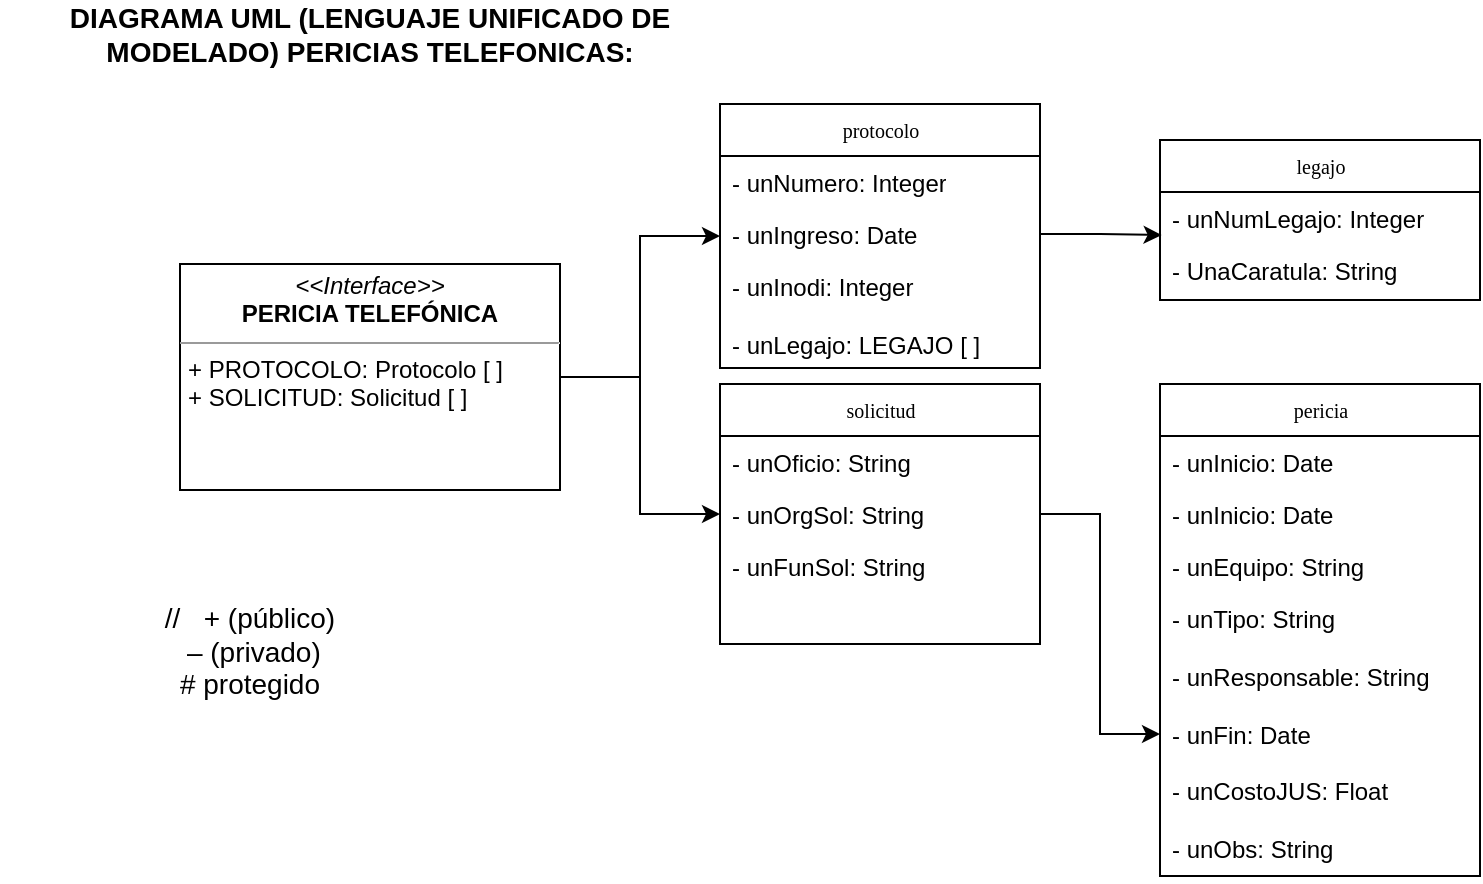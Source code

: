 <mxfile version="16.5.3" type="device"><diagram name="Page-1" id="c4acf3e9-155e-7222-9cf6-157b1a14988f"><mxGraphModel dx="1672" dy="332" grid="1" gridSize="10" guides="1" tooltips="1" connect="1" arrows="1" fold="1" page="1" pageScale="1" pageWidth="850" pageHeight="1100" background="none" math="0" shadow="0"><root><mxCell id="0"/><mxCell id="1" parent="0"/><mxCell id="17acba5748e5396b-20" value="protocolo" style="swimlane;html=1;fontStyle=0;childLayout=stackLayout;horizontal=1;startSize=26;fillColor=none;horizontalStack=0;resizeParent=1;resizeLast=0;collapsible=1;marginBottom=0;swimlaneFillColor=#ffffff;rounded=0;shadow=0;comic=0;labelBackgroundColor=none;strokeWidth=1;fontFamily=Verdana;fontSize=10;align=center;" parent="1" vertex="1"><mxGeometry x="350" y="160" width="160" height="132" as="geometry"><mxRectangle x="350" y="160" width="80" height="26" as="alternateBounds"/></mxGeometry></mxCell><mxCell id="17acba5748e5396b-21" value="- unNumero: Integer" style="text;html=1;strokeColor=none;fillColor=none;align=left;verticalAlign=top;spacingLeft=4;spacingRight=4;whiteSpace=wrap;overflow=hidden;rotatable=0;points=[[0,0.5],[1,0.5]];portConstraint=eastwest;" parent="17acba5748e5396b-20" vertex="1"><mxGeometry y="26" width="160" height="26" as="geometry"/></mxCell><mxCell id="17acba5748e5396b-24" value="- unIngreso: Date" style="text;html=1;strokeColor=none;fillColor=none;align=left;verticalAlign=top;spacingLeft=4;spacingRight=4;whiteSpace=wrap;overflow=hidden;rotatable=0;points=[[0,0.5],[1,0.5]];portConstraint=eastwest;" parent="17acba5748e5396b-20" vertex="1"><mxGeometry y="52" width="160" height="26" as="geometry"/></mxCell><mxCell id="17acba5748e5396b-26" value="- unInodi: Integer&lt;br&gt;&lt;br&gt;- unLegajo: LEGAJO [ ]" style="text;html=1;strokeColor=none;fillColor=none;align=left;verticalAlign=top;spacingLeft=4;spacingRight=4;whiteSpace=wrap;overflow=hidden;rotatable=0;points=[[0,0.5],[1,0.5]];portConstraint=eastwest;" parent="17acba5748e5396b-20" vertex="1"><mxGeometry y="78" width="160" height="52" as="geometry"/></mxCell><mxCell id="TiVai5OagfwiQ7V_2-QR-22" value="" style="edgeStyle=orthogonalEdgeStyle;rounded=0;orthogonalLoop=1;jettySize=auto;html=1;fontSize=14;entryX=0;entryY=0.5;entryDx=0;entryDy=0;" edge="1" parent="1" source="5d2195bd80daf111-18" target="TiVai5OagfwiQ7V_2-QR-15"><mxGeometry relative="1" as="geometry"/></mxCell><mxCell id="TiVai5OagfwiQ7V_2-QR-23" style="edgeStyle=orthogonalEdgeStyle;rounded=0;orthogonalLoop=1;jettySize=auto;html=1;exitX=1;exitY=0.5;exitDx=0;exitDy=0;entryX=0;entryY=0.5;entryDx=0;entryDy=0;fontSize=14;" edge="1" parent="1" source="5d2195bd80daf111-18" target="17acba5748e5396b-20"><mxGeometry relative="1" as="geometry"/></mxCell><mxCell id="5d2195bd80daf111-18" value="&lt;p style=&quot;margin: 0px ; margin-top: 4px ; text-align: center&quot;&gt;&lt;i&gt;&amp;lt;&amp;lt;Interface&amp;gt;&amp;gt;&lt;/i&gt;&lt;br&gt;&lt;b&gt;PERICIA TELEFÓNICA&lt;/b&gt;&lt;/p&gt;&lt;hr size=&quot;1&quot;&gt;&lt;p style=&quot;margin: 0px ; margin-left: 4px&quot;&gt;+ PROTOCOLO: Protocolo [ ]&lt;br&gt;&lt;/p&gt;&lt;p style=&quot;margin: 0px ; margin-left: 4px&quot;&gt;+ SOLICITUD: Solicitud [ ]&lt;/p&gt;&lt;p style=&quot;margin: 0px ; margin-left: 4px&quot;&gt;&lt;br&gt;&lt;/p&gt;" style="verticalAlign=top;align=left;overflow=fill;fontSize=12;fontFamily=Helvetica;html=1;rounded=0;shadow=0;comic=0;labelBackgroundColor=none;strokeWidth=1" parent="1" vertex="1"><mxGeometry x="80" y="240" width="190" height="113" as="geometry"/></mxCell><mxCell id="TiVai5OagfwiQ7V_2-QR-3" value="&lt;b&gt;&lt;font style=&quot;font-size: 14px&quot;&gt;DIAGRAMA UML (LENGUAJE UNIFICADO DE MODELADO) PERICIAS TELEFONICAS:&lt;/font&gt;&lt;/b&gt;" style="text;html=1;strokeColor=none;fillColor=none;align=center;verticalAlign=middle;whiteSpace=wrap;rounded=0;" vertex="1" parent="1"><mxGeometry x="-10" y="110" width="370" height="30" as="geometry"/></mxCell><mxCell id="TiVai5OagfwiQ7V_2-QR-5" value="&lt;br&gt;//&amp;nbsp; &amp;nbsp;+ (público)&lt;br&gt;&amp;nbsp;– (privado) &lt;br&gt;# protegido" style="text;html=1;strokeColor=none;fillColor=none;align=center;verticalAlign=middle;whiteSpace=wrap;rounded=0;fontSize=14;" vertex="1" parent="1"><mxGeometry x="40" y="410" width="150" height="30" as="geometry"/></mxCell><mxCell id="TiVai5OagfwiQ7V_2-QR-9" value="legajo" style="swimlane;html=1;fontStyle=0;childLayout=stackLayout;horizontal=1;startSize=26;fillColor=none;horizontalStack=0;resizeParent=1;resizeLast=0;collapsible=1;marginBottom=0;swimlaneFillColor=#ffffff;rounded=0;shadow=0;comic=0;labelBackgroundColor=none;strokeWidth=1;fontFamily=Verdana;fontSize=10;align=center;" vertex="1" parent="1"><mxGeometry x="570" y="178" width="160" height="80" as="geometry"><mxRectangle x="570" y="160" width="60" height="26" as="alternateBounds"/></mxGeometry></mxCell><mxCell id="TiVai5OagfwiQ7V_2-QR-10" value="- unNumLegajo: Integer" style="text;html=1;strokeColor=none;fillColor=none;align=left;verticalAlign=top;spacingLeft=4;spacingRight=4;whiteSpace=wrap;overflow=hidden;rotatable=0;points=[[0,0.5],[1,0.5]];portConstraint=eastwest;" vertex="1" parent="TiVai5OagfwiQ7V_2-QR-9"><mxGeometry y="26" width="160" height="26" as="geometry"/></mxCell><mxCell id="TiVai5OagfwiQ7V_2-QR-11" value="- UnaCaratula: String" style="text;html=1;strokeColor=none;fillColor=none;align=left;verticalAlign=top;spacingLeft=4;spacingRight=4;whiteSpace=wrap;overflow=hidden;rotatable=0;points=[[0,0.5],[1,0.5]];portConstraint=eastwest;" vertex="1" parent="TiVai5OagfwiQ7V_2-QR-9"><mxGeometry y="52" width="160" height="26" as="geometry"/></mxCell><mxCell id="TiVai5OagfwiQ7V_2-QR-13" value="solicitud" style="swimlane;html=1;fontStyle=0;childLayout=stackLayout;horizontal=1;startSize=26;fillColor=none;horizontalStack=0;resizeParent=1;resizeLast=0;collapsible=1;marginBottom=0;swimlaneFillColor=#ffffff;rounded=0;shadow=0;comic=0;labelBackgroundColor=none;strokeWidth=1;fontFamily=Verdana;fontSize=10;align=center;" vertex="1" parent="1"><mxGeometry x="350" y="300" width="160" height="130" as="geometry"><mxRectangle x="350" y="300" width="70" height="26" as="alternateBounds"/></mxGeometry></mxCell><mxCell id="TiVai5OagfwiQ7V_2-QR-14" value="- unOficio: String" style="text;html=1;strokeColor=none;fillColor=none;align=left;verticalAlign=top;spacingLeft=4;spacingRight=4;whiteSpace=wrap;overflow=hidden;rotatable=0;points=[[0,0.5],[1,0.5]];portConstraint=eastwest;" vertex="1" parent="TiVai5OagfwiQ7V_2-QR-13"><mxGeometry y="26" width="160" height="26" as="geometry"/></mxCell><mxCell id="TiVai5OagfwiQ7V_2-QR-15" value="- unOrgSol: String" style="text;html=1;strokeColor=none;fillColor=none;align=left;verticalAlign=top;spacingLeft=4;spacingRight=4;whiteSpace=wrap;overflow=hidden;rotatable=0;points=[[0,0.5],[1,0.5]];portConstraint=eastwest;" vertex="1" parent="TiVai5OagfwiQ7V_2-QR-13"><mxGeometry y="52" width="160" height="26" as="geometry"/></mxCell><mxCell id="TiVai5OagfwiQ7V_2-QR-16" value="- unFunSol: String" style="text;html=1;strokeColor=none;fillColor=none;align=left;verticalAlign=top;spacingLeft=4;spacingRight=4;whiteSpace=wrap;overflow=hidden;rotatable=0;points=[[0,0.5],[1,0.5]];portConstraint=eastwest;" vertex="1" parent="TiVai5OagfwiQ7V_2-QR-13"><mxGeometry y="78" width="160" height="52" as="geometry"/></mxCell><mxCell id="TiVai5OagfwiQ7V_2-QR-17" value="pericia" style="swimlane;html=1;fontStyle=0;childLayout=stackLayout;horizontal=1;startSize=26;fillColor=none;horizontalStack=0;resizeParent=1;resizeLast=0;collapsible=1;marginBottom=0;swimlaneFillColor=#ffffff;rounded=0;shadow=0;comic=0;labelBackgroundColor=none;strokeWidth=1;fontFamily=Verdana;fontSize=10;align=center;" vertex="1" parent="1"><mxGeometry x="570" y="300" width="160" height="246" as="geometry"><mxRectangle x="570" y="300" width="70" height="26" as="alternateBounds"/></mxGeometry></mxCell><mxCell id="TiVai5OagfwiQ7V_2-QR-21" value="- unInicio: Date" style="text;html=1;strokeColor=none;fillColor=none;align=left;verticalAlign=top;spacingLeft=4;spacingRight=4;whiteSpace=wrap;overflow=hidden;rotatable=0;points=[[0,0.5],[1,0.5]];portConstraint=eastwest;" vertex="1" parent="TiVai5OagfwiQ7V_2-QR-17"><mxGeometry y="26" width="160" height="26" as="geometry"/></mxCell><mxCell id="TiVai5OagfwiQ7V_2-QR-18" value="- unInicio: Date" style="text;html=1;strokeColor=none;fillColor=none;align=left;verticalAlign=top;spacingLeft=4;spacingRight=4;whiteSpace=wrap;overflow=hidden;rotatable=0;points=[[0,0.5],[1,0.5]];portConstraint=eastwest;" vertex="1" parent="TiVai5OagfwiQ7V_2-QR-17"><mxGeometry y="52" width="160" height="26" as="geometry"/></mxCell><mxCell id="TiVai5OagfwiQ7V_2-QR-19" value="- unEquipo: String" style="text;html=1;strokeColor=none;fillColor=none;align=left;verticalAlign=top;spacingLeft=4;spacingRight=4;whiteSpace=wrap;overflow=hidden;rotatable=0;points=[[0,0.5],[1,0.5]];portConstraint=eastwest;" vertex="1" parent="TiVai5OagfwiQ7V_2-QR-17"><mxGeometry y="78" width="160" height="26" as="geometry"/></mxCell><mxCell id="TiVai5OagfwiQ7V_2-QR-20" value="- unTipo: String&lt;br&gt;&lt;br&gt;- unResponsable: String&lt;br&gt;&lt;br&gt;- unFin: Date&lt;br&gt;&lt;br&gt;- unCostoJUS: Float&lt;br&gt;&lt;br&gt;- unObs: String" style="text;html=1;strokeColor=none;fillColor=none;align=left;verticalAlign=top;spacingLeft=4;spacingRight=4;whiteSpace=wrap;overflow=hidden;rotatable=0;points=[[0,0.5],[1,0.5]];portConstraint=eastwest;" vertex="1" parent="TiVai5OagfwiQ7V_2-QR-17"><mxGeometry y="104" width="160" height="142" as="geometry"/></mxCell><mxCell id="TiVai5OagfwiQ7V_2-QR-24" value="" style="edgeStyle=orthogonalEdgeStyle;rounded=0;orthogonalLoop=1;jettySize=auto;html=1;fontSize=14;entryX=0.005;entryY=0.828;entryDx=0;entryDy=0;entryPerimeter=0;" edge="1" parent="1" source="17acba5748e5396b-24" target="TiVai5OagfwiQ7V_2-QR-10"><mxGeometry relative="1" as="geometry"/></mxCell><mxCell id="TiVai5OagfwiQ7V_2-QR-25" value="" style="edgeStyle=orthogonalEdgeStyle;rounded=0;orthogonalLoop=1;jettySize=auto;html=1;fontSize=14;" edge="1" parent="1" source="TiVai5OagfwiQ7V_2-QR-15" target="TiVai5OagfwiQ7V_2-QR-20"><mxGeometry relative="1" as="geometry"/></mxCell></root></mxGraphModel></diagram></mxfile>